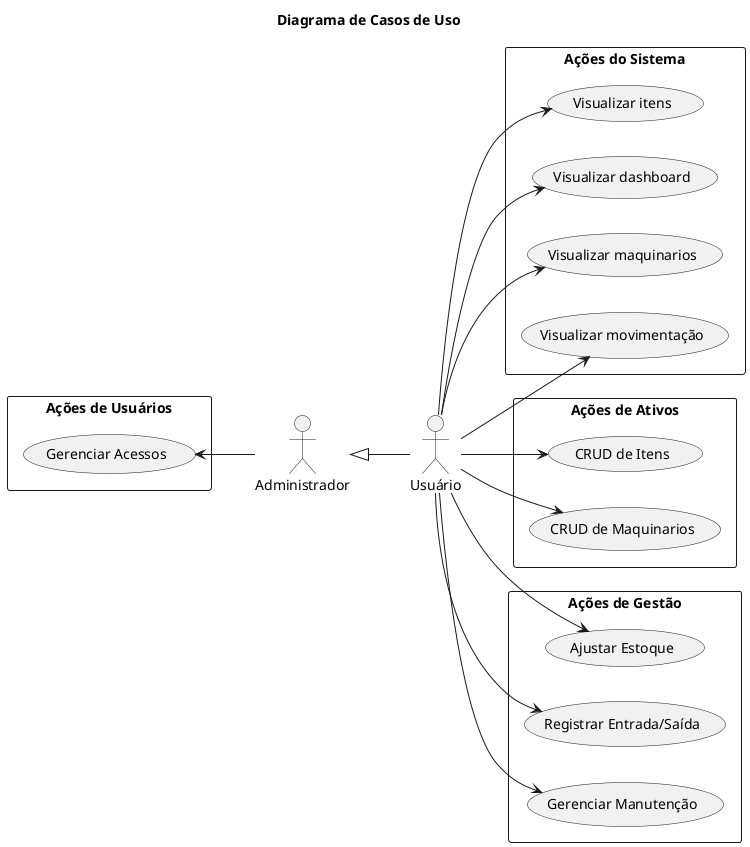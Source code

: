@startuml Diagrama de Casos de Uso

title Diagrama de Casos de Uso

left to right direction

' Definição dos atores'
actor Usuario as "Usuário"
actor Administrador as "Administrador"

' O Administrador é um tipo de Usuário, por isso ele herda as ações'
' Essa generalização limpa o diagrama, pois o Administrador não precisa de todas as linhas do Usuário'
Administrador <|-- Usuario

' Agrupando casos de uso com packages para melhor organização e semântica'
rectangle "Ações do Sistema" {
  usecase "Visualizar dashboard" as Dashboard
  usecase "Visualizar maquinarios" as Maquinarios
  usecase "Visualizar itens" as Itens
  usecase "Visualizar movimentação" as Movimentacao
}

rectangle "Ações de Ativos" {
  usecase "CRUD de Itens" as CRUDItens
  usecase "CRUD de Maquinarios" as CRUDMaquinarios
}

rectangle "Ações de Gestão" {
  usecase "Ajustar Estoque" as AjustarEstoque
  usecase "Registrar Entrada/Saída" as MovimentacaoProduto
  usecase "Gerenciar Manutenção" as Manutencao
}

rectangle "Ações de Usuários" {
  usecase "Gerenciar Acessos" as Acesso
}

' Relacionamentos mais limpos'
Usuario --> Dashboard
Usuario --> Maquinarios
Usuario -up-> Itens
Usuario --> Movimentacao

Usuario --> MovimentacaoProduto
Usuario --> AjustarEstoque
Usuario --> CRUDItens
Usuario --> CRUDMaquinarios
Usuario --> Manutencao

' As ações específicas do Administrador
' Ele herda as ações do Usuario, então só precisamos mapear as exclusivas dele'
Administrador -up-> Acesso

@enduml